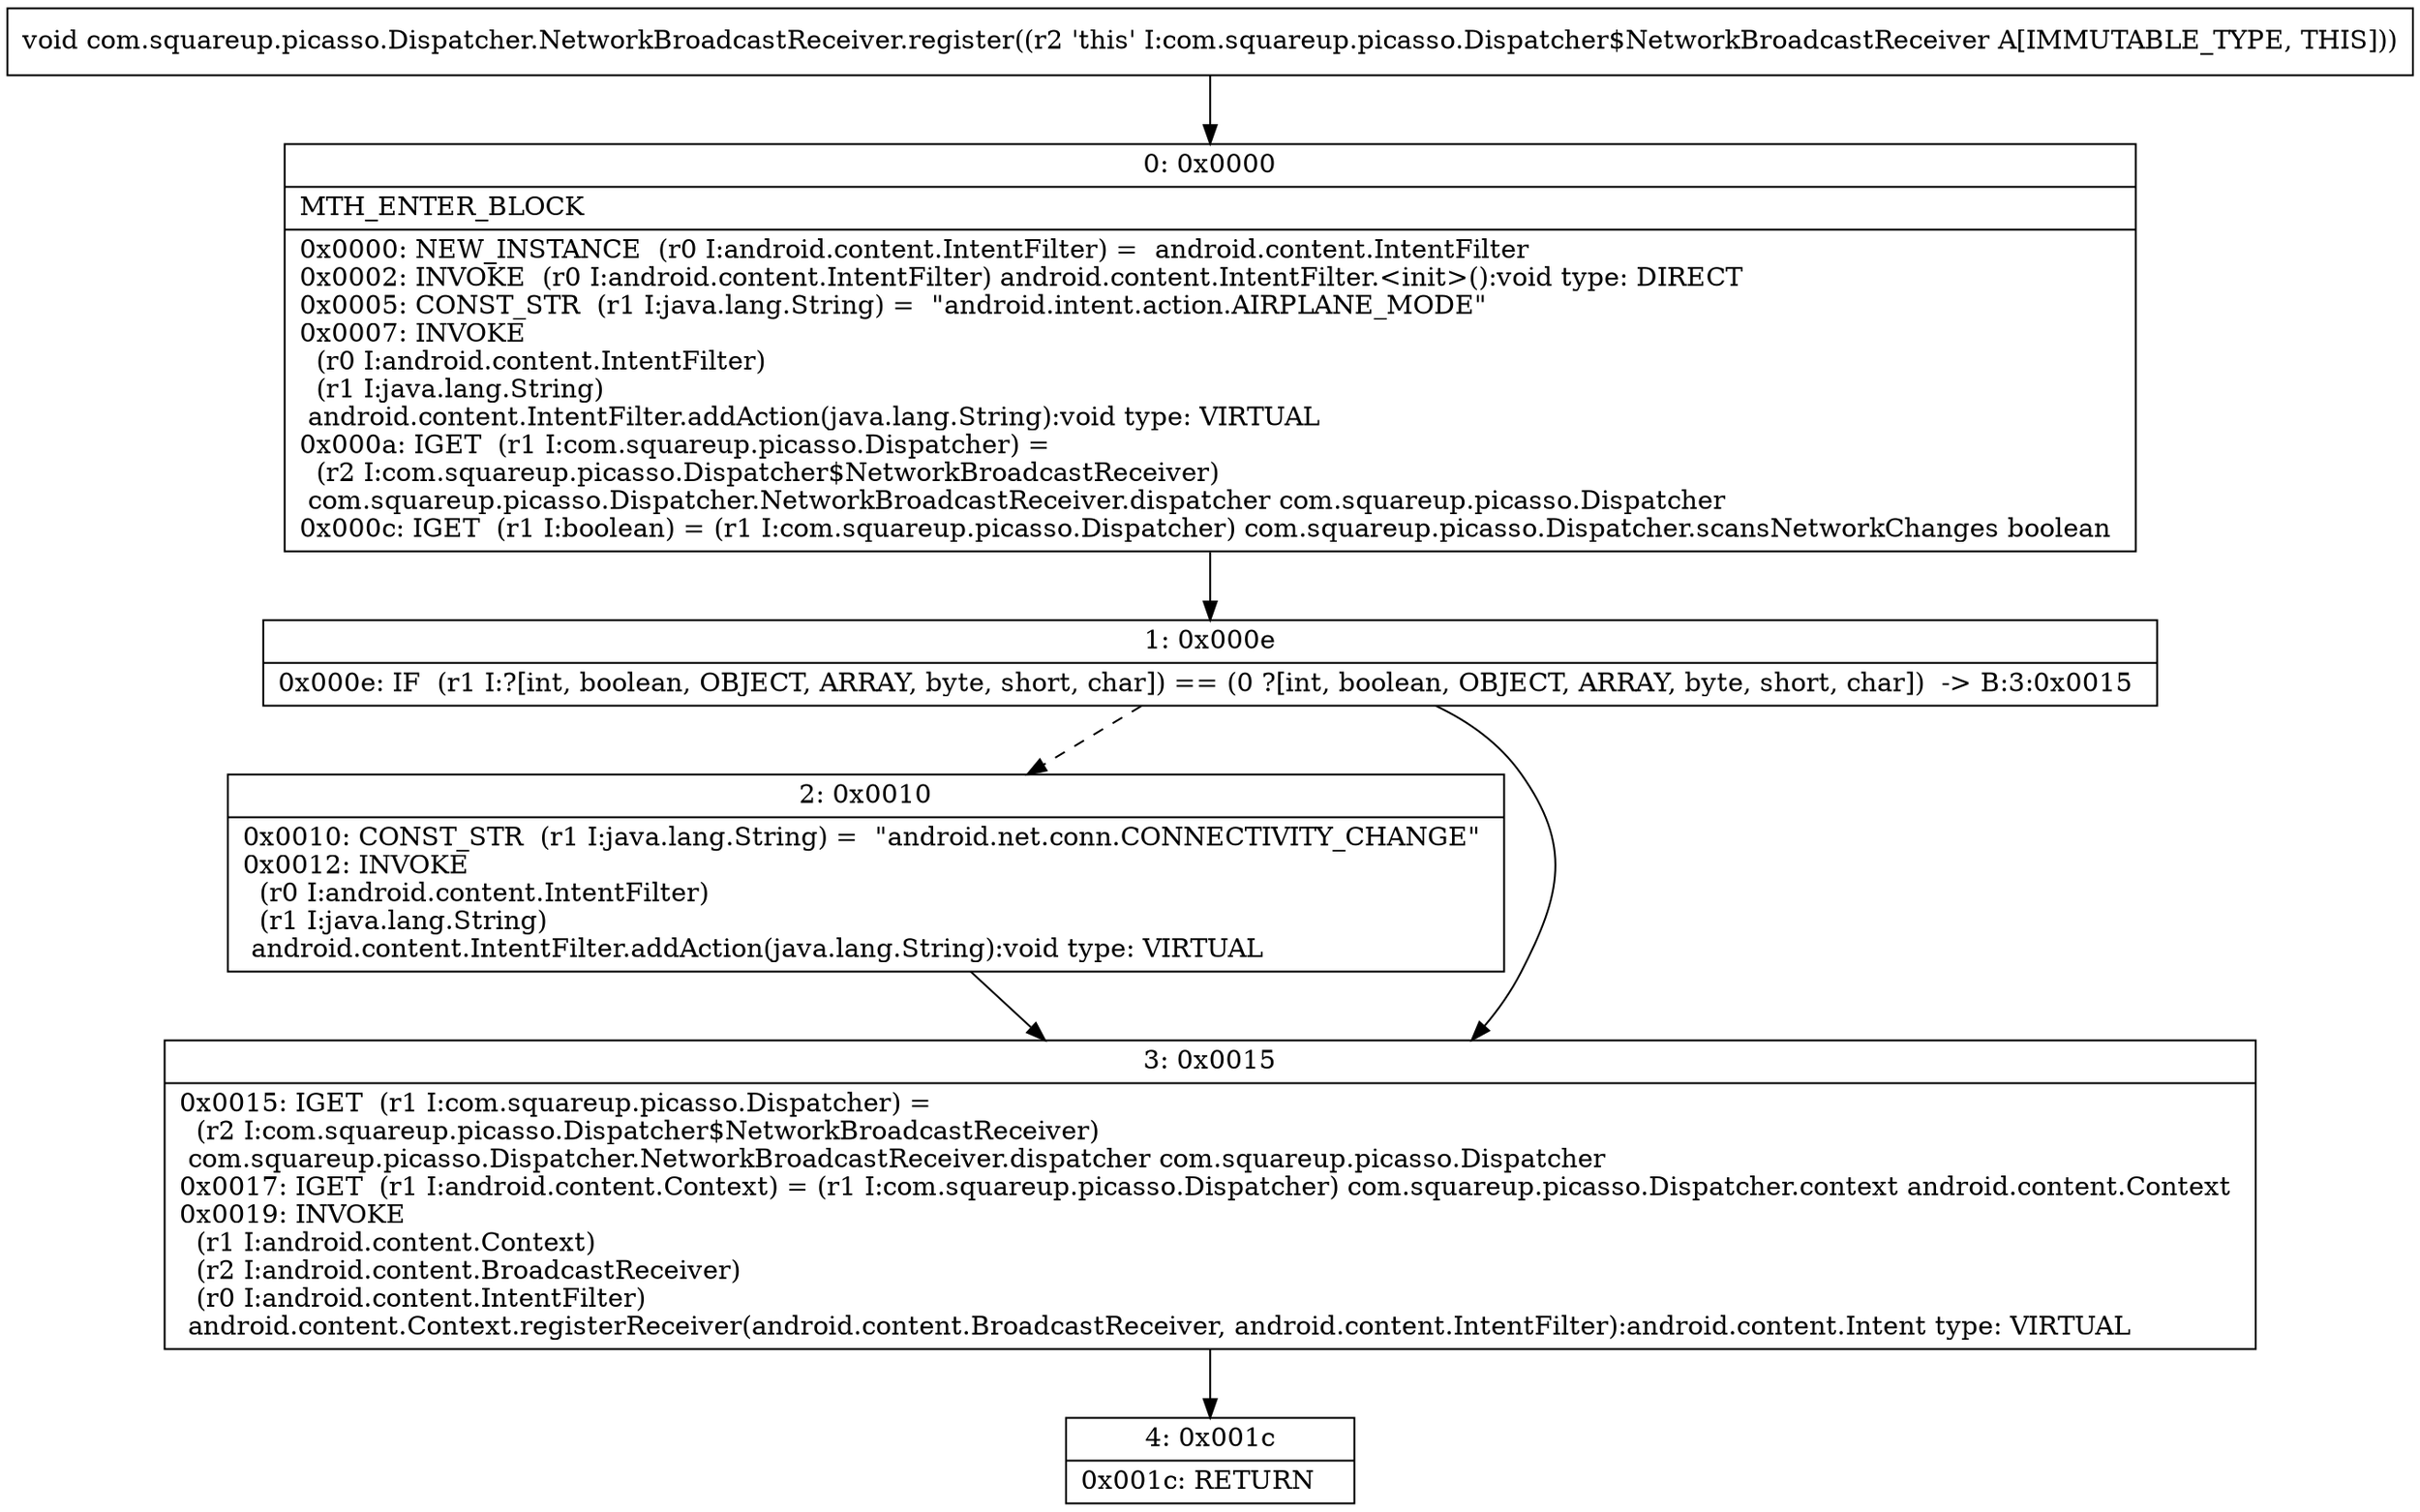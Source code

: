 digraph "CFG forcom.squareup.picasso.Dispatcher.NetworkBroadcastReceiver.register()V" {
Node_0 [shape=record,label="{0\:\ 0x0000|MTH_ENTER_BLOCK\l|0x0000: NEW_INSTANCE  (r0 I:android.content.IntentFilter) =  android.content.IntentFilter \l0x0002: INVOKE  (r0 I:android.content.IntentFilter) android.content.IntentFilter.\<init\>():void type: DIRECT \l0x0005: CONST_STR  (r1 I:java.lang.String) =  \"android.intent.action.AIRPLANE_MODE\" \l0x0007: INVOKE  \l  (r0 I:android.content.IntentFilter)\l  (r1 I:java.lang.String)\l android.content.IntentFilter.addAction(java.lang.String):void type: VIRTUAL \l0x000a: IGET  (r1 I:com.squareup.picasso.Dispatcher) = \l  (r2 I:com.squareup.picasso.Dispatcher$NetworkBroadcastReceiver)\l com.squareup.picasso.Dispatcher.NetworkBroadcastReceiver.dispatcher com.squareup.picasso.Dispatcher \l0x000c: IGET  (r1 I:boolean) = (r1 I:com.squareup.picasso.Dispatcher) com.squareup.picasso.Dispatcher.scansNetworkChanges boolean \l}"];
Node_1 [shape=record,label="{1\:\ 0x000e|0x000e: IF  (r1 I:?[int, boolean, OBJECT, ARRAY, byte, short, char]) == (0 ?[int, boolean, OBJECT, ARRAY, byte, short, char])  \-\> B:3:0x0015 \l}"];
Node_2 [shape=record,label="{2\:\ 0x0010|0x0010: CONST_STR  (r1 I:java.lang.String) =  \"android.net.conn.CONNECTIVITY_CHANGE\" \l0x0012: INVOKE  \l  (r0 I:android.content.IntentFilter)\l  (r1 I:java.lang.String)\l android.content.IntentFilter.addAction(java.lang.String):void type: VIRTUAL \l}"];
Node_3 [shape=record,label="{3\:\ 0x0015|0x0015: IGET  (r1 I:com.squareup.picasso.Dispatcher) = \l  (r2 I:com.squareup.picasso.Dispatcher$NetworkBroadcastReceiver)\l com.squareup.picasso.Dispatcher.NetworkBroadcastReceiver.dispatcher com.squareup.picasso.Dispatcher \l0x0017: IGET  (r1 I:android.content.Context) = (r1 I:com.squareup.picasso.Dispatcher) com.squareup.picasso.Dispatcher.context android.content.Context \l0x0019: INVOKE  \l  (r1 I:android.content.Context)\l  (r2 I:android.content.BroadcastReceiver)\l  (r0 I:android.content.IntentFilter)\l android.content.Context.registerReceiver(android.content.BroadcastReceiver, android.content.IntentFilter):android.content.Intent type: VIRTUAL \l}"];
Node_4 [shape=record,label="{4\:\ 0x001c|0x001c: RETURN   \l}"];
MethodNode[shape=record,label="{void com.squareup.picasso.Dispatcher.NetworkBroadcastReceiver.register((r2 'this' I:com.squareup.picasso.Dispatcher$NetworkBroadcastReceiver A[IMMUTABLE_TYPE, THIS])) }"];
MethodNode -> Node_0;
Node_0 -> Node_1;
Node_1 -> Node_2[style=dashed];
Node_1 -> Node_3;
Node_2 -> Node_3;
Node_3 -> Node_4;
}

